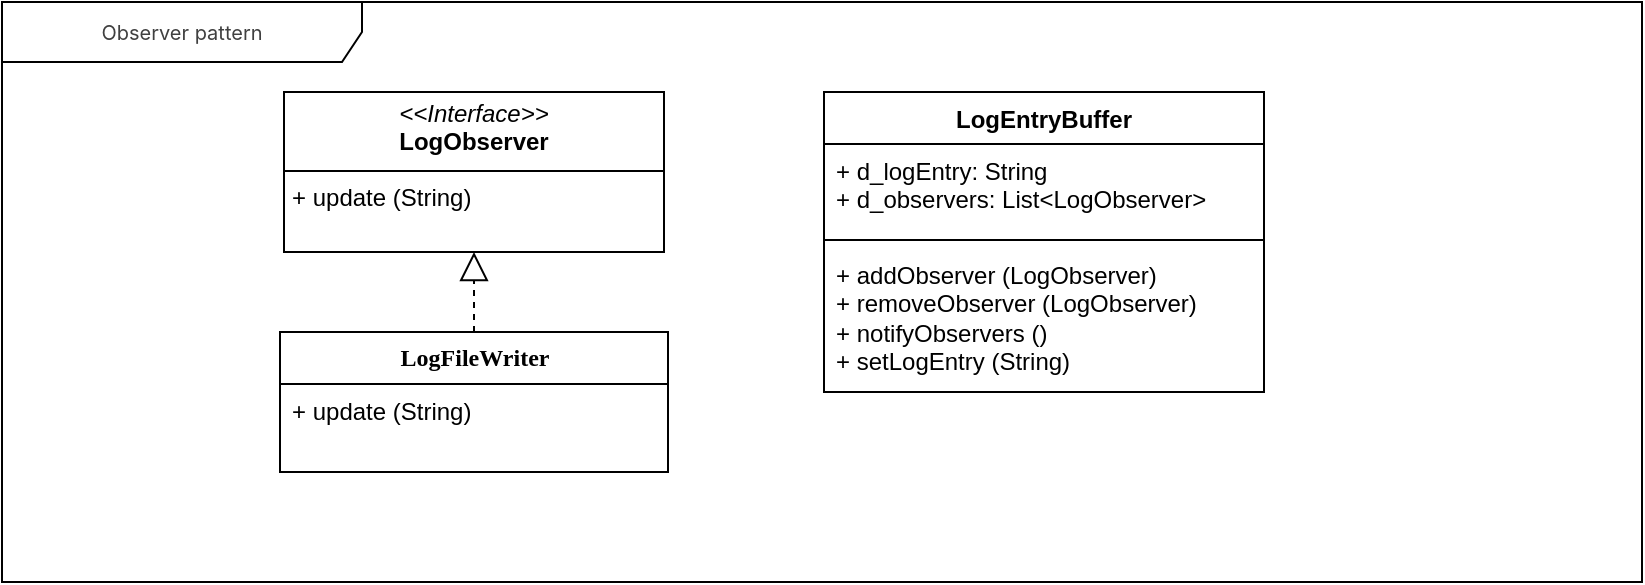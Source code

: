 <mxfile version="26.0.16">
  <diagram name="Page-1" id="c4acf3e9-155e-7222-9cf6-157b1a14988f">
    <mxGraphModel dx="1106" dy="590" grid="1" gridSize="10" guides="1" tooltips="1" connect="1" arrows="1" fold="1" page="1" pageScale="1" pageWidth="850" pageHeight="1100" background="none" math="0" shadow="0">
      <root>
        <mxCell id="0" />
        <mxCell id="1" parent="0" />
        <mxCell id="17acba5748e5396b-1" value="&lt;h3 style=&quot;text-align: start; font-weight: var(--ds-font-weight-strong); font-size: calc(var(--ds-md-zoom)*16px); line-height: 1.5; margin: calc(var(--ds-md-zoom)*16px)0 calc(var(--ds-md-zoom)*12px)0; caret-color: rgb(64, 64, 64); color: rgb(64, 64, 64); font-family: Inter, system-ui, -apple-system, BlinkMacSystemFont, &amp;quot;Segoe UI&amp;quot;, Roboto, &amp;quot;Noto Sans&amp;quot;, Ubuntu, Cantarell, &amp;quot;Helvetica Neue&amp;quot;, Oxygen, &amp;quot;Open Sans&amp;quot;, sans-serif;&quot;&gt;Observer pattern&lt;/h3&gt;" style="shape=umlFrame;whiteSpace=wrap;html=1;rounded=0;shadow=0;comic=0;labelBackgroundColor=none;strokeWidth=1;fontFamily=Verdana;fontSize=10;align=center;width=180;height=30;" parent="1" vertex="1">
          <mxGeometry x="20" y="20" width="820" height="290" as="geometry" />
        </mxCell>
        <mxCell id="17acba5748e5396b-30" value="&lt;b&gt;&lt;font style=&quot;font-size: 12px;&quot;&gt;LogFileWriter&lt;/font&gt;&lt;/b&gt;" style="swimlane;html=1;fontStyle=0;childLayout=stackLayout;horizontal=1;startSize=26;fillColor=none;horizontalStack=0;resizeParent=1;resizeLast=0;collapsible=1;marginBottom=0;swimlaneFillColor=#ffffff;rounded=0;shadow=0;comic=0;labelBackgroundColor=none;strokeWidth=1;fontFamily=Verdana;fontSize=10;align=center;" parent="1" vertex="1">
          <mxGeometry x="159" y="185" width="194" height="70" as="geometry" />
        </mxCell>
        <mxCell id="17acba5748e5396b-31" value="+ update (String)" style="text;html=1;strokeColor=none;fillColor=none;align=left;verticalAlign=top;spacingLeft=4;spacingRight=4;whiteSpace=wrap;overflow=hidden;rotatable=0;points=[[0,0.5],[1,0.5]];portConstraint=eastwest;" parent="17acba5748e5396b-30" vertex="1">
          <mxGeometry y="26" width="194" height="26" as="geometry" />
        </mxCell>
        <mxCell id="2V4nV8AyQLh0ovEF8UT3-3" value="&lt;p style=&quot;margin:0px;margin-top:4px;text-align:center;&quot;&gt;&lt;i&gt;&amp;lt;&amp;lt;Interface&amp;gt;&amp;gt;&lt;/i&gt;&lt;br&gt;&lt;b&gt;LogObserver&lt;/b&gt;&lt;/p&gt;&lt;hr size=&quot;1&quot; style=&quot;border-style:solid;&quot;&gt;&lt;p style=&quot;margin:0px;margin-left:4px;&quot;&gt;+ update (String)&lt;br&gt;&lt;/p&gt;" style="verticalAlign=top;align=left;overflow=fill;html=1;whiteSpace=wrap;" vertex="1" parent="1">
          <mxGeometry x="161" y="65" width="190" height="80" as="geometry" />
        </mxCell>
        <mxCell id="2V4nV8AyQLh0ovEF8UT3-9" value="LogEntryBuffer" style="swimlane;fontStyle=1;align=center;verticalAlign=top;childLayout=stackLayout;horizontal=1;startSize=26;horizontalStack=0;resizeParent=1;resizeParentMax=0;resizeLast=0;collapsible=1;marginBottom=0;whiteSpace=wrap;html=1;" vertex="1" parent="1">
          <mxGeometry x="431" y="65" width="220" height="150" as="geometry" />
        </mxCell>
        <mxCell id="2V4nV8AyQLh0ovEF8UT3-15" value="+ d_logEntry: String&lt;div&gt;+ d_observers: List&amp;lt;LogObserver&amp;gt;&lt;/div&gt;" style="text;strokeColor=none;fillColor=none;align=left;verticalAlign=top;spacingLeft=4;spacingRight=4;overflow=hidden;rotatable=0;points=[[0,0.5],[1,0.5]];portConstraint=eastwest;whiteSpace=wrap;html=1;" vertex="1" parent="2V4nV8AyQLh0ovEF8UT3-9">
          <mxGeometry y="26" width="220" height="44" as="geometry" />
        </mxCell>
        <mxCell id="2V4nV8AyQLh0ovEF8UT3-11" value="" style="line;strokeWidth=1;fillColor=none;align=left;verticalAlign=middle;spacingTop=-1;spacingLeft=3;spacingRight=3;rotatable=0;labelPosition=right;points=[];portConstraint=eastwest;strokeColor=inherit;" vertex="1" parent="2V4nV8AyQLh0ovEF8UT3-9">
          <mxGeometry y="70" width="220" height="8" as="geometry" />
        </mxCell>
        <mxCell id="2V4nV8AyQLh0ovEF8UT3-12" value="+ addObserver (LogObserver)&lt;div&gt;+ removeObserver (LogObserver)&lt;/div&gt;&lt;div&gt;+ notifyObservers ()&lt;/div&gt;&lt;div&gt;+ setLogEntry (String)&lt;/div&gt;" style="text;strokeColor=none;fillColor=none;align=left;verticalAlign=top;spacingLeft=4;spacingRight=4;overflow=hidden;rotatable=0;points=[[0,0.5],[1,0.5]];portConstraint=eastwest;whiteSpace=wrap;html=1;" vertex="1" parent="2V4nV8AyQLh0ovEF8UT3-9">
          <mxGeometry y="78" width="220" height="72" as="geometry" />
        </mxCell>
        <mxCell id="2V4nV8AyQLh0ovEF8UT3-16" value="" style="endArrow=block;dashed=1;endFill=0;endSize=12;html=1;rounded=0;exitX=0.5;exitY=0;exitDx=0;exitDy=0;entryX=0.5;entryY=1;entryDx=0;entryDy=0;" edge="1" parent="1" source="17acba5748e5396b-30" target="2V4nV8AyQLh0ovEF8UT3-3">
          <mxGeometry width="160" relative="1" as="geometry">
            <mxPoint x="251" y="145" as="sourcePoint" />
            <mxPoint x="411" y="145" as="targetPoint" />
          </mxGeometry>
        </mxCell>
      </root>
    </mxGraphModel>
  </diagram>
</mxfile>
